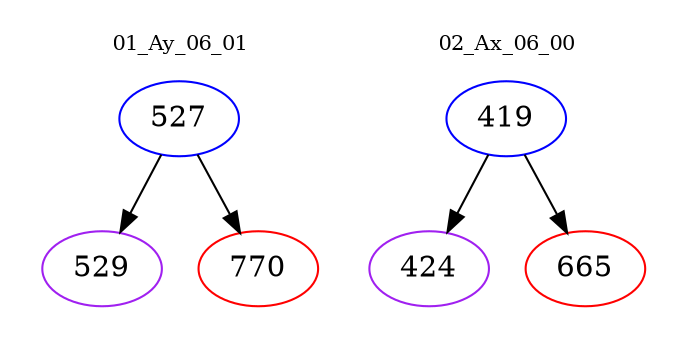 digraph{
subgraph cluster_0 {
color = white
label = "01_Ay_06_01";
fontsize=10;
T0_527 [label="527", color="blue"]
T0_527 -> T0_529 [color="black"]
T0_529 [label="529", color="purple"]
T0_527 -> T0_770 [color="black"]
T0_770 [label="770", color="red"]
}
subgraph cluster_1 {
color = white
label = "02_Ax_06_00";
fontsize=10;
T1_419 [label="419", color="blue"]
T1_419 -> T1_424 [color="black"]
T1_424 [label="424", color="purple"]
T1_419 -> T1_665 [color="black"]
T1_665 [label="665", color="red"]
}
}
